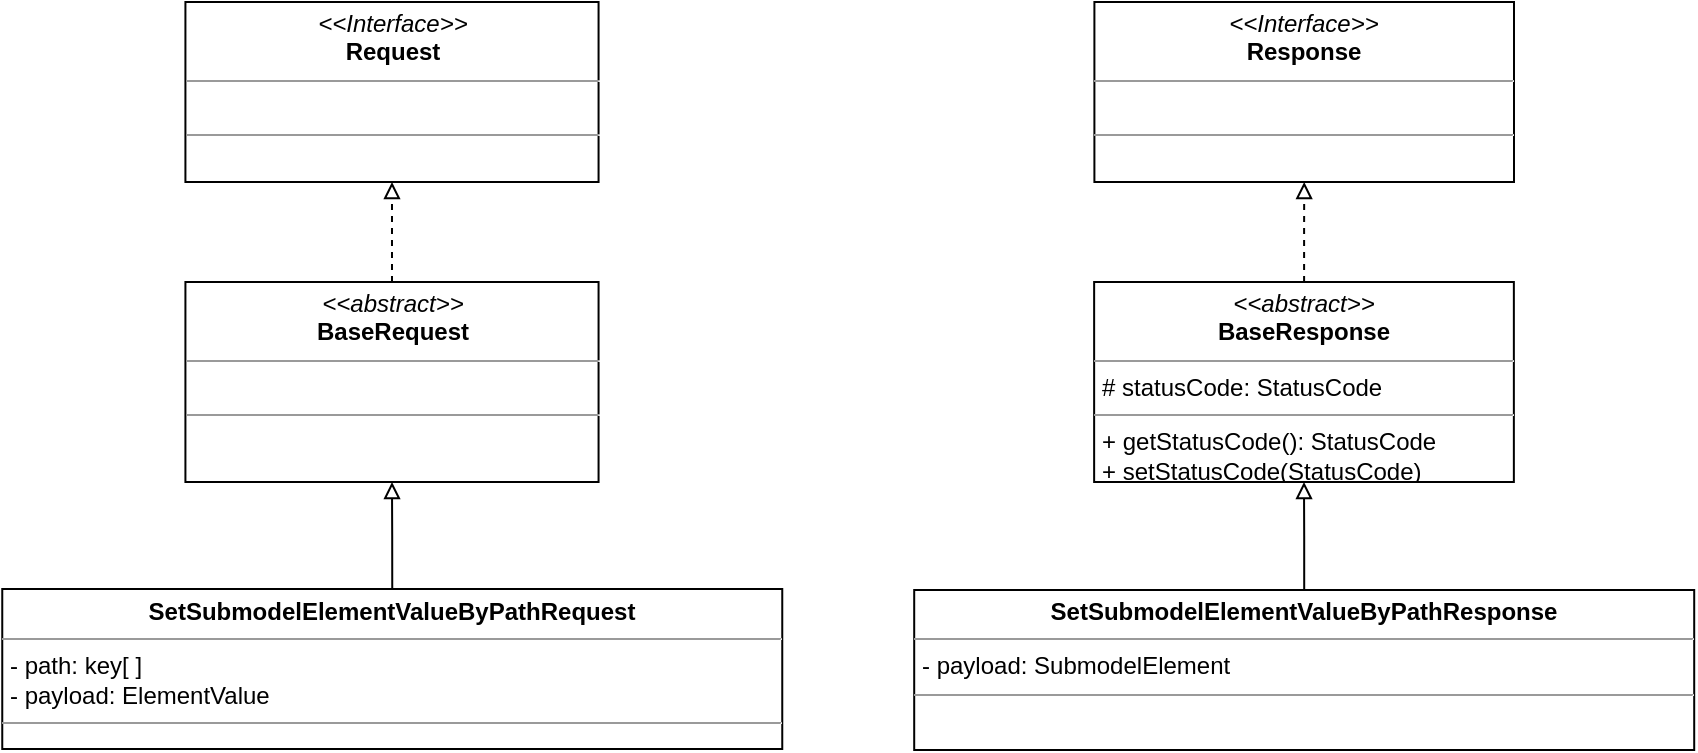 <mxfile version="15.4.0" type="device"><diagram id="C5RBs43oDa-KdzZeNtuy" name="Page-1"><mxGraphModel dx="1086" dy="926" grid="1" gridSize="10" guides="1" tooltips="1" connect="1" arrows="1" fold="1" page="1" pageScale="1" pageWidth="1169" pageHeight="827" math="0" shadow="0"><root><mxCell id="WIyWlLk6GJQsqaUBKTNV-0"/><mxCell id="WIyWlLk6GJQsqaUBKTNV-1" parent="WIyWlLk6GJQsqaUBKTNV-0"/><mxCell id="f5zDzIItAupmZgzO_Vqk-6" value="&lt;p style=&quot;margin: 0px ; margin-top: 4px ; text-align: center&quot;&gt;&lt;i&gt;&amp;lt;&amp;lt;Interface&amp;gt;&amp;gt;&lt;/i&gt;&lt;br&gt;&lt;b&gt;Request&lt;/b&gt;&lt;/p&gt;&lt;hr size=&quot;1&quot;&gt;&lt;p style=&quot;margin: 0px ; margin-left: 4px&quot;&gt;&lt;br&gt;&lt;/p&gt;&lt;hr size=&quot;1&quot;&gt;&lt;p style=&quot;margin: 0px ; margin-left: 4px&quot;&gt;&lt;br&gt;&lt;/p&gt;" style="verticalAlign=top;align=left;overflow=fill;fontSize=12;fontFamily=Helvetica;html=1;" parent="WIyWlLk6GJQsqaUBKTNV-1" vertex="1"><mxGeometry x="195.71" y="40" width="206.57" height="90" as="geometry"/></mxCell><mxCell id="QECCRtX85m3brhspg_UT-3" value="" style="endArrow=block;html=1;rounded=0;edgeStyle=orthogonalEdgeStyle;entryX=0.5;entryY=1;entryDx=0;entryDy=0;exitX=0.5;exitY=0;exitDx=0;exitDy=0;endFill=0;" parent="WIyWlLk6GJQsqaUBKTNV-1" source="yIvi4q69wvPXSV3NV1Up-0" target="QECCRtX85m3brhspg_UT-87" edge="1"><mxGeometry width="50" height="50" relative="1" as="geometry"><mxPoint x="298.995" y="333.5" as="sourcePoint"/><mxPoint x="299.465" y="275" as="targetPoint"/><Array as="points"/></mxGeometry></mxCell><mxCell id="QECCRtX85m3brhspg_UT-58" style="edgeStyle=orthogonalEdgeStyle;rounded=0;orthogonalLoop=1;jettySize=auto;html=1;entryX=0.5;entryY=1;entryDx=0;entryDy=0;endArrow=block;endFill=0;exitX=0.5;exitY=0;exitDx=0;exitDy=0;" parent="WIyWlLk6GJQsqaUBKTNV-1" source="8xu37eSLTiGDSR_bmknJ-27" target="KIZEGKWVPVPBxKcrNGn_-2" edge="1"><mxGeometry relative="1" as="geometry"><mxPoint x="755" y="440" as="targetPoint"/><mxPoint x="765" y="334" as="sourcePoint"/></mxGeometry></mxCell><mxCell id="QECCRtX85m3brhspg_UT-88" style="edgeStyle=orthogonalEdgeStyle;rounded=0;orthogonalLoop=1;jettySize=auto;html=1;entryX=0.5;entryY=1;entryDx=0;entryDy=0;endArrow=block;endFill=0;dashed=1;" parent="WIyWlLk6GJQsqaUBKTNV-1" source="QECCRtX85m3brhspg_UT-87" target="f5zDzIItAupmZgzO_Vqk-6" edge="1"><mxGeometry relative="1" as="geometry"/></mxCell><mxCell id="QECCRtX85m3brhspg_UT-87" value="&lt;p style=&quot;margin: 0px ; margin-top: 4px ; text-align: center&quot;&gt;&lt;i&gt;&amp;lt;&amp;lt;abstract&amp;gt;&amp;gt;&lt;/i&gt;&lt;br&gt;&lt;b&gt;BaseRequest&lt;/b&gt;&lt;/p&gt;&lt;hr size=&quot;1&quot;&gt;&lt;p style=&quot;margin: 0px ; margin-left: 4px&quot;&gt;&lt;br&gt;&lt;/p&gt;&lt;hr size=&quot;1&quot;&gt;&lt;p style=&quot;margin: 0px ; margin-left: 4px&quot;&gt;&lt;br&gt;&lt;/p&gt;" style="verticalAlign=top;align=left;overflow=fill;fontSize=12;fontFamily=Helvetica;html=1;" parent="WIyWlLk6GJQsqaUBKTNV-1" vertex="1"><mxGeometry x="195.71" y="180" width="206.57" height="100" as="geometry"/></mxCell><mxCell id="8xu37eSLTiGDSR_bmknJ-27" value="&lt;p style=&quot;margin: 0px ; margin-top: 4px ; text-align: center&quot;&gt;&lt;b&gt;SetSubmodelElementValueByPathResponse&lt;/b&gt;&lt;br&gt;&lt;/p&gt;&lt;hr size=&quot;1&quot;&gt;&lt;p style=&quot;margin: 0px ; margin-left: 4px&quot;&gt;- payload: SubmodelElement&lt;/p&gt;&lt;hr size=&quot;1&quot;&gt;&lt;p style=&quot;margin: 0px ; margin-left: 4px&quot;&gt;&lt;br&gt;&lt;/p&gt;" style="verticalAlign=top;align=left;overflow=fill;fontSize=12;fontFamily=Helvetica;html=1;" parent="WIyWlLk6GJQsqaUBKTNV-1" vertex="1"><mxGeometry x="560.1" y="334" width="390" height="80" as="geometry"/></mxCell><mxCell id="yIvi4q69wvPXSV3NV1Up-0" value="&lt;p style=&quot;margin: 0px ; margin-top: 4px ; text-align: center&quot;&gt;&lt;b&gt;SetSubmodelElementValueByPathRequest&lt;/b&gt;&lt;br&gt;&lt;/p&gt;&lt;hr size=&quot;1&quot;&gt;&lt;p style=&quot;margin: 0px ; margin-left: 4px&quot;&gt;&lt;span&gt;- path: key[ ]&lt;/span&gt;&lt;/p&gt;&lt;p style=&quot;margin: 0px ; margin-left: 4px&quot;&gt;&lt;span&gt;- payload: ElementValue&lt;/span&gt;&lt;/p&gt;&lt;hr size=&quot;1&quot;&gt;&lt;p style=&quot;margin: 0px ; margin-left: 4px&quot;&gt;&lt;br&gt;&lt;/p&gt;" style="verticalAlign=top;align=left;overflow=fill;fontSize=12;fontFamily=Helvetica;html=1;" parent="WIyWlLk6GJQsqaUBKTNV-1" vertex="1"><mxGeometry x="104.13" y="333.5" width="390" height="80" as="geometry"/></mxCell><mxCell id="KIZEGKWVPVPBxKcrNGn_-0" value="&lt;p style=&quot;margin: 0px ; margin-top: 4px ; text-align: center&quot;&gt;&lt;i&gt;&amp;lt;&amp;lt;Interface&amp;gt;&amp;gt;&lt;/i&gt;&lt;br&gt;&lt;b&gt;Response&lt;/b&gt;&lt;/p&gt;&lt;hr size=&quot;1&quot;&gt;&lt;p style=&quot;margin: 0px ; margin-left: 4px&quot;&gt;&lt;br&gt;&lt;/p&gt;&lt;hr size=&quot;1&quot;&gt;&lt;p style=&quot;margin: 0px ; margin-left: 4px&quot;&gt;&lt;br&gt;&lt;/p&gt;" style="verticalAlign=top;align=left;overflow=fill;fontSize=12;fontFamily=Helvetica;html=1;" parent="WIyWlLk6GJQsqaUBKTNV-1" vertex="1"><mxGeometry x="650.2" y="40" width="209.8" height="90" as="geometry"/></mxCell><mxCell id="KIZEGKWVPVPBxKcrNGn_-1" style="edgeStyle=orthogonalEdgeStyle;rounded=0;orthogonalLoop=1;jettySize=auto;html=1;entryX=0.5;entryY=1;entryDx=0;entryDy=0;endArrow=block;endFill=0;dashed=1;" parent="WIyWlLk6GJQsqaUBKTNV-1" source="KIZEGKWVPVPBxKcrNGn_-2" target="KIZEGKWVPVPBxKcrNGn_-0" edge="1"><mxGeometry relative="1" as="geometry"/></mxCell><mxCell id="KIZEGKWVPVPBxKcrNGn_-2" value="&lt;p style=&quot;margin: 0px ; margin-top: 4px ; text-align: center&quot;&gt;&lt;i&gt;&amp;lt;&amp;lt;abstract&amp;gt;&amp;gt;&lt;/i&gt;&lt;br&gt;&lt;b&gt;BaseResponse&lt;/b&gt;&lt;/p&gt;&lt;hr size=&quot;1&quot;&gt;&lt;p style=&quot;margin: 0px ; margin-left: 4px&quot;&gt;# statusCode: StatusCode&lt;/p&gt;&lt;hr size=&quot;1&quot;&gt;&lt;p style=&quot;margin: 0px ; margin-left: 4px&quot;&gt;+ getStatusCode(): StatusCode&lt;br&gt;+ setStatusCode(StatusCode)&lt;/p&gt;" style="verticalAlign=top;align=left;overflow=fill;fontSize=12;fontFamily=Helvetica;html=1;" parent="WIyWlLk6GJQsqaUBKTNV-1" vertex="1"><mxGeometry x="650.07" y="180" width="209.86" height="100" as="geometry"/></mxCell></root></mxGraphModel></diagram></mxfile>